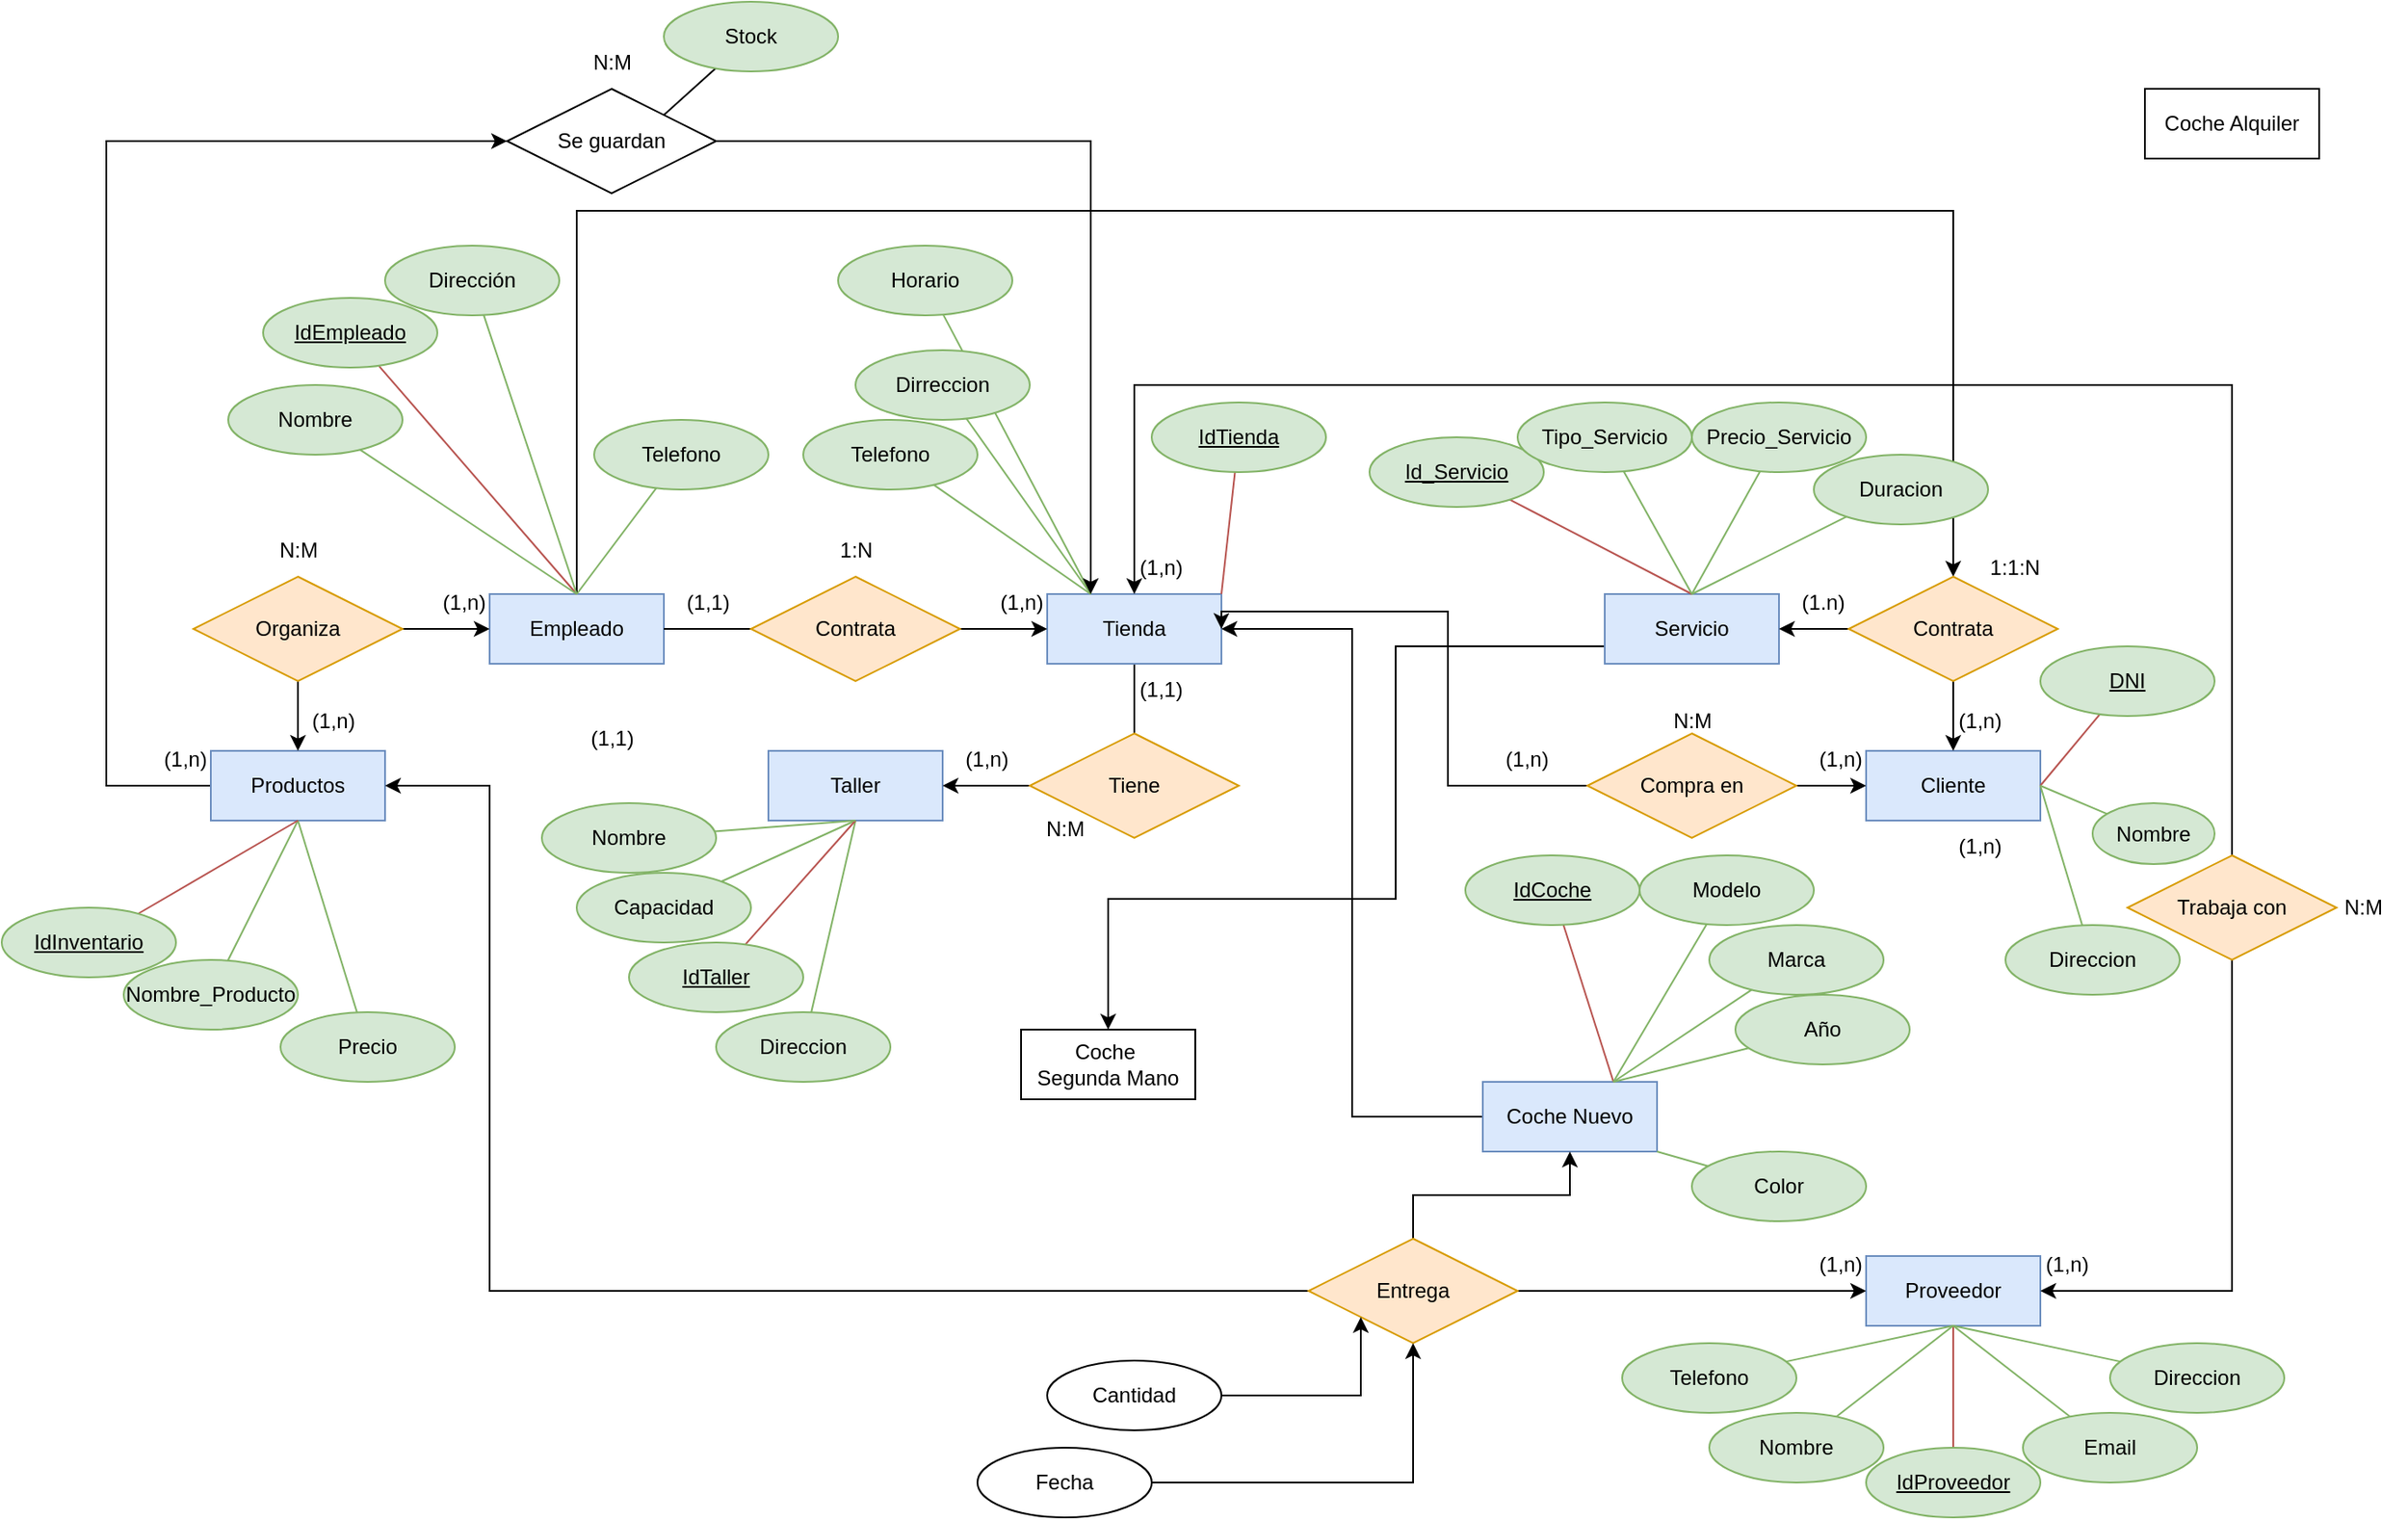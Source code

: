 <mxfile version="24.7.17">
  <diagram id="R2lEEEUBdFMjLlhIrx00" name="Page-1">
    <mxGraphModel dx="2990" dy="2274" grid="1" gridSize="10" guides="1" tooltips="1" connect="1" arrows="1" fold="1" page="1" pageScale="1" pageWidth="850" pageHeight="1100" math="0" shadow="0" extFonts="Permanent Marker^https://fonts.googleapis.com/css?family=Permanent+Marker">
      <root>
        <mxCell id="0" />
        <mxCell id="1" parent="0" />
        <mxCell id="rxMDEduAaEeOasgBpTJK-5" style="edgeStyle=orthogonalEdgeStyle;rounded=0;orthogonalLoop=1;jettySize=auto;html=1;" parent="1" target="rxMDEduAaEeOasgBpTJK-4" edge="1" source="LQaVwW1T5oUffvL5DdlT-1">
          <mxGeometry relative="1" as="geometry">
            <mxPoint x="-530" y="290.0" as="sourcePoint" />
            <mxPoint x="-360" y="-80" as="targetPoint" />
            <Array as="points">
              <mxPoint x="-560" y="290" />
              <mxPoint x="-560" y="-80" />
            </Array>
          </mxGeometry>
        </mxCell>
        <mxCell id="LQaVwW1T5oUffvL5DdlT-1" value="Productos" style="whiteSpace=wrap;html=1;align=center;fillColor=#dae8fc;strokeColor=#6c8ebf;" parent="1" vertex="1">
          <mxGeometry x="-500" y="270" width="100" height="40" as="geometry" />
        </mxCell>
        <mxCell id="rxMDEduAaEeOasgBpTJK-11" style="edgeStyle=orthogonalEdgeStyle;rounded=0;orthogonalLoop=1;jettySize=auto;html=1;" parent="1" source="LQaVwW1T5oUffvL5DdlT-2" target="LQaVwW1T5oUffvL5DdlT-21" edge="1">
          <mxGeometry relative="1" as="geometry">
            <mxPoint x="190" y="230" as="targetPoint" />
            <Array as="points">
              <mxPoint x="-290" y="-40" />
              <mxPoint x="500" y="-40" />
            </Array>
          </mxGeometry>
        </mxCell>
        <mxCell id="LQaVwW1T5oUffvL5DdlT-2" value="Empleado" style="whiteSpace=wrap;html=1;align=center;fillColor=#dae8fc;strokeColor=#6c8ebf;" parent="1" vertex="1">
          <mxGeometry x="-340" y="180" width="100" height="40" as="geometry" />
        </mxCell>
        <mxCell id="rxMDEduAaEeOasgBpTJK-24" style="edgeStyle=orthogonalEdgeStyle;rounded=0;orthogonalLoop=1;jettySize=auto;html=1;exitX=0;exitY=0.5;exitDx=0;exitDy=0;" parent="1" source="LQaVwW1T5oUffvL5DdlT-3" target="rxMDEduAaEeOasgBpTJK-22" edge="1">
          <mxGeometry relative="1" as="geometry">
            <Array as="points">
              <mxPoint x="300" y="210" />
              <mxPoint x="180" y="210" />
              <mxPoint x="180" y="355" />
              <mxPoint x="15" y="355" />
            </Array>
          </mxGeometry>
        </mxCell>
        <mxCell id="LQaVwW1T5oUffvL5DdlT-3" value="Servicio" style="whiteSpace=wrap;html=1;align=center;fillColor=#dae8fc;strokeColor=#6c8ebf;" parent="1" vertex="1">
          <mxGeometry x="300" y="180" width="100" height="40" as="geometry" />
        </mxCell>
        <mxCell id="LQaVwW1T5oUffvL5DdlT-4" value="Taller" style="whiteSpace=wrap;html=1;align=center;fillColor=#dae8fc;strokeColor=#6c8ebf;" parent="1" vertex="1">
          <mxGeometry x="-180" y="270" width="100" height="40" as="geometry" />
        </mxCell>
        <mxCell id="LQaVwW1T5oUffvL5DdlT-28" style="edgeStyle=orthogonalEdgeStyle;rounded=0;orthogonalLoop=1;jettySize=auto;html=1;endArrow=none;endFill=0;" parent="1" source="LQaVwW1T5oUffvL5DdlT-6" target="LQaVwW1T5oUffvL5DdlT-27" edge="1">
          <mxGeometry relative="1" as="geometry" />
        </mxCell>
        <mxCell id="LQaVwW1T5oUffvL5DdlT-6" value="Tienda" style="whiteSpace=wrap;html=1;align=center;fillColor=#dae8fc;strokeColor=#6c8ebf;" parent="1" vertex="1">
          <mxGeometry x="-20" y="180" width="100" height="40" as="geometry" />
        </mxCell>
        <mxCell id="LQaVwW1T5oUffvL5DdlT-7" value="Cliente" style="whiteSpace=wrap;html=1;align=center;fillColor=#dae8fc;strokeColor=#6c8ebf;" parent="1" vertex="1">
          <mxGeometry x="450" y="270" width="100" height="40" as="geometry" />
        </mxCell>
        <mxCell id="LQaVwW1T5oUffvL5DdlT-8" value="Proveedor" style="whiteSpace=wrap;html=1;align=center;fillColor=#dae8fc;strokeColor=#6c8ebf;" parent="1" vertex="1">
          <mxGeometry x="450" y="560" width="100" height="40" as="geometry" />
        </mxCell>
        <mxCell id="hq3NJWPH1i2uAUFbb5c7-2" style="edgeStyle=orthogonalEdgeStyle;rounded=0;orthogonalLoop=1;jettySize=auto;html=1;entryX=1;entryY=0.5;entryDx=0;entryDy=0;" edge="1" parent="1" source="LQaVwW1T5oUffvL5DdlT-10" target="LQaVwW1T5oUffvL5DdlT-6">
          <mxGeometry relative="1" as="geometry" />
        </mxCell>
        <mxCell id="LQaVwW1T5oUffvL5DdlT-10" value="Coche Nuevo" style="whiteSpace=wrap;html=1;align=center;fillColor=#dae8fc;strokeColor=#6c8ebf;" parent="1" vertex="1">
          <mxGeometry x="230" y="460" width="100" height="40" as="geometry" />
        </mxCell>
        <mxCell id="LQaVwW1T5oUffvL5DdlT-58" style="rounded=0;orthogonalLoop=1;jettySize=auto;html=1;entryX=1;entryY=0.5;entryDx=0;entryDy=0;edgeStyle=orthogonalEdgeStyle;" parent="1" source="LQaVwW1T5oUffvL5DdlT-19" target="LQaVwW1T5oUffvL5DdlT-1" edge="1">
          <mxGeometry relative="1" as="geometry">
            <mxPoint x="-490" y="320" as="targetPoint" />
            <Array as="points">
              <mxPoint x="-340" y="580" />
              <mxPoint x="-340" y="290" />
            </Array>
          </mxGeometry>
        </mxCell>
        <mxCell id="LQaVwW1T5oUffvL5DdlT-177" style="edgeStyle=orthogonalEdgeStyle;rounded=0;orthogonalLoop=1;jettySize=auto;html=1;" parent="1" source="LQaVwW1T5oUffvL5DdlT-19" target="LQaVwW1T5oUffvL5DdlT-8" edge="1">
          <mxGeometry relative="1" as="geometry" />
        </mxCell>
        <mxCell id="hq3NJWPH1i2uAUFbb5c7-1" style="edgeStyle=orthogonalEdgeStyle;rounded=0;orthogonalLoop=1;jettySize=auto;html=1;entryX=0.5;entryY=1;entryDx=0;entryDy=0;" edge="1" parent="1" source="LQaVwW1T5oUffvL5DdlT-19" target="LQaVwW1T5oUffvL5DdlT-10">
          <mxGeometry relative="1" as="geometry" />
        </mxCell>
        <mxCell id="LQaVwW1T5oUffvL5DdlT-19" value="Entrega" style="shape=rhombus;perimeter=rhombusPerimeter;whiteSpace=wrap;html=1;align=center;fillColor=#ffe6cc;strokeColor=#d79b00;" parent="1" vertex="1">
          <mxGeometry x="130" y="550" width="120" height="60" as="geometry" />
        </mxCell>
        <mxCell id="LQaVwW1T5oUffvL5DdlT-55" style="edgeStyle=orthogonalEdgeStyle;rounded=0;orthogonalLoop=1;jettySize=auto;html=1;entryX=0.5;entryY=0;entryDx=0;entryDy=0;" parent="1" source="LQaVwW1T5oUffvL5DdlT-20" target="LQaVwW1T5oUffvL5DdlT-1" edge="1">
          <mxGeometry relative="1" as="geometry" />
        </mxCell>
        <mxCell id="LQaVwW1T5oUffvL5DdlT-91" style="edgeStyle=orthogonalEdgeStyle;rounded=0;orthogonalLoop=1;jettySize=auto;html=1;entryX=0;entryY=0.5;entryDx=0;entryDy=0;" parent="1" source="LQaVwW1T5oUffvL5DdlT-20" target="LQaVwW1T5oUffvL5DdlT-2" edge="1">
          <mxGeometry relative="1" as="geometry" />
        </mxCell>
        <mxCell id="LQaVwW1T5oUffvL5DdlT-20" value="Organiza" style="shape=rhombus;perimeter=rhombusPerimeter;whiteSpace=wrap;html=1;align=center;fillColor=#ffe6cc;strokeColor=#d79b00;" parent="1" vertex="1">
          <mxGeometry x="-510" y="170" width="120" height="60" as="geometry" />
        </mxCell>
        <mxCell id="LQaVwW1T5oUffvL5DdlT-52" style="edgeStyle=orthogonalEdgeStyle;rounded=0;orthogonalLoop=1;jettySize=auto;html=1;entryX=1;entryY=0.5;entryDx=0;entryDy=0;" parent="1" source="LQaVwW1T5oUffvL5DdlT-21" target="LQaVwW1T5oUffvL5DdlT-3" edge="1">
          <mxGeometry relative="1" as="geometry" />
        </mxCell>
        <mxCell id="LQaVwW1T5oUffvL5DdlT-175" style="edgeStyle=orthogonalEdgeStyle;rounded=0;orthogonalLoop=1;jettySize=auto;html=1;entryX=0.5;entryY=0;entryDx=0;entryDy=0;" parent="1" source="LQaVwW1T5oUffvL5DdlT-21" target="LQaVwW1T5oUffvL5DdlT-7" edge="1">
          <mxGeometry relative="1" as="geometry" />
        </mxCell>
        <mxCell id="LQaVwW1T5oUffvL5DdlT-21" value="Contrata" style="shape=rhombus;perimeter=rhombusPerimeter;whiteSpace=wrap;html=1;align=center;fillColor=#ffe6cc;strokeColor=#d79b00;" parent="1" vertex="1">
          <mxGeometry x="440" y="170" width="120" height="60" as="geometry" />
        </mxCell>
        <mxCell id="LQaVwW1T5oUffvL5DdlT-47" style="edgeStyle=orthogonalEdgeStyle;rounded=0;orthogonalLoop=1;jettySize=auto;html=1;entryX=1;entryY=0.5;entryDx=0;entryDy=0;endArrow=none;endFill=0;" parent="1" source="LQaVwW1T5oUffvL5DdlT-23" target="LQaVwW1T5oUffvL5DdlT-2" edge="1">
          <mxGeometry relative="1" as="geometry" />
        </mxCell>
        <mxCell id="LQaVwW1T5oUffvL5DdlT-92" style="edgeStyle=orthogonalEdgeStyle;rounded=0;orthogonalLoop=1;jettySize=auto;html=1;entryX=0;entryY=0.5;entryDx=0;entryDy=0;" parent="1" source="LQaVwW1T5oUffvL5DdlT-23" target="LQaVwW1T5oUffvL5DdlT-6" edge="1">
          <mxGeometry relative="1" as="geometry" />
        </mxCell>
        <mxCell id="LQaVwW1T5oUffvL5DdlT-23" value="Contrata" style="shape=rhombus;perimeter=rhombusPerimeter;whiteSpace=wrap;html=1;align=center;fillColor=#ffe6cc;strokeColor=#d79b00;" parent="1" vertex="1">
          <mxGeometry x="-190" y="170" width="120" height="60" as="geometry" />
        </mxCell>
        <mxCell id="LQaVwW1T5oUffvL5DdlT-44" style="edgeStyle=orthogonalEdgeStyle;rounded=0;orthogonalLoop=1;jettySize=auto;html=1;entryX=1;entryY=0.5;entryDx=0;entryDy=0;" parent="1" source="LQaVwW1T5oUffvL5DdlT-24" edge="1" target="LQaVwW1T5oUffvL5DdlT-6">
          <mxGeometry relative="1" as="geometry">
            <mxPoint x="240" y="290" as="targetPoint" />
            <Array as="points">
              <mxPoint x="210" y="290" />
              <mxPoint x="210" y="190" />
              <mxPoint x="80" y="190" />
            </Array>
          </mxGeometry>
        </mxCell>
        <mxCell id="LQaVwW1T5oUffvL5DdlT-173" style="edgeStyle=orthogonalEdgeStyle;rounded=0;orthogonalLoop=1;jettySize=auto;html=1;entryX=0;entryY=0.5;entryDx=0;entryDy=0;" parent="1" source="LQaVwW1T5oUffvL5DdlT-24" target="LQaVwW1T5oUffvL5DdlT-7" edge="1">
          <mxGeometry relative="1" as="geometry" />
        </mxCell>
        <mxCell id="LQaVwW1T5oUffvL5DdlT-24" value="Compra en" style="shape=rhombus;perimeter=rhombusPerimeter;whiteSpace=wrap;html=1;align=center;fillColor=#ffe6cc;strokeColor=#d79b00;" parent="1" vertex="1">
          <mxGeometry x="290" y="260" width="120" height="60" as="geometry" />
        </mxCell>
        <mxCell id="LQaVwW1T5oUffvL5DdlT-53" style="edgeStyle=orthogonalEdgeStyle;rounded=0;orthogonalLoop=1;jettySize=auto;html=1;entryX=1;entryY=0.5;entryDx=0;entryDy=0;" parent="1" source="LQaVwW1T5oUffvL5DdlT-27" target="LQaVwW1T5oUffvL5DdlT-4" edge="1">
          <mxGeometry relative="1" as="geometry" />
        </mxCell>
        <mxCell id="LQaVwW1T5oUffvL5DdlT-27" value="Tiene" style="shape=rhombus;perimeter=rhombusPerimeter;whiteSpace=wrap;html=1;align=center;fillColor=#ffe6cc;strokeColor=#d79b00;" parent="1" vertex="1">
          <mxGeometry x="-30" y="260" width="120" height="60" as="geometry" />
        </mxCell>
        <mxCell id="LQaVwW1T5oUffvL5DdlT-32" value="(1,1)" style="text;html=1;align=center;verticalAlign=middle;resizable=0;points=[];autosize=1;strokeColor=none;fillColor=none;" parent="1" vertex="1">
          <mxGeometry x="20" y="220" width="50" height="30" as="geometry" />
        </mxCell>
        <mxCell id="LQaVwW1T5oUffvL5DdlT-33" value="N:M" style="text;html=1;align=center;verticalAlign=middle;resizable=0;points=[];autosize=1;strokeColor=none;fillColor=none;" parent="1" vertex="1">
          <mxGeometry x="-35" y="300" width="50" height="30" as="geometry" />
        </mxCell>
        <mxCell id="LQaVwW1T5oUffvL5DdlT-59" value="(1,n)" style="text;html=1;align=center;verticalAlign=middle;resizable=0;points=[];autosize=1;strokeColor=none;fillColor=none;" parent="1" vertex="1">
          <mxGeometry x="-380" y="170" width="50" height="30" as="geometry" />
        </mxCell>
        <mxCell id="LQaVwW1T5oUffvL5DdlT-60" value="(1,n)" style="text;html=1;align=center;verticalAlign=middle;resizable=0;points=[];autosize=1;strokeColor=none;fillColor=none;" parent="1" vertex="1">
          <mxGeometry x="-455" y="238" width="50" height="30" as="geometry" />
        </mxCell>
        <mxCell id="LQaVwW1T5oUffvL5DdlT-61" value="N:M" style="text;html=1;align=center;verticalAlign=middle;resizable=0;points=[];autosize=1;" parent="1" vertex="1">
          <mxGeometry x="-475" y="140" width="50" height="30" as="geometry" />
        </mxCell>
        <mxCell id="LQaVwW1T5oUffvL5DdlT-62" value="(1,n)" style="text;html=1;align=center;verticalAlign=middle;resizable=0;points=[];autosize=1;strokeColor=none;fillColor=none;" parent="1" vertex="1">
          <mxGeometry x="-60" y="170" width="50" height="30" as="geometry" />
        </mxCell>
        <mxCell id="LQaVwW1T5oUffvL5DdlT-63" value="(1,1)" style="text;html=1;align=center;verticalAlign=middle;resizable=0;points=[];autosize=1;strokeColor=none;fillColor=none;" parent="1" vertex="1">
          <mxGeometry x="-240" y="170" width="50" height="30" as="geometry" />
        </mxCell>
        <mxCell id="LQaVwW1T5oUffvL5DdlT-64" value="1:N" style="text;html=1;align=center;verticalAlign=middle;resizable=0;points=[];autosize=1;" parent="1" vertex="1">
          <mxGeometry x="-150" y="140" width="40" height="30" as="geometry" />
        </mxCell>
        <mxCell id="LQaVwW1T5oUffvL5DdlT-65" value="(1,n)" style="text;html=1;align=center;verticalAlign=middle;resizable=0;points=[];autosize=1;strokeColor=none;fillColor=none;" parent="1" vertex="1">
          <mxGeometry x="-80" y="260" width="50" height="30" as="geometry" />
        </mxCell>
        <mxCell id="LQaVwW1T5oUffvL5DdlT-69" style="edgeStyle=orthogonalEdgeStyle;rounded=0;orthogonalLoop=1;jettySize=auto;html=1;entryX=1;entryY=0.5;entryDx=0;entryDy=0;" parent="1" source="LQaVwW1T5oUffvL5DdlT-67" target="LQaVwW1T5oUffvL5DdlT-8" edge="1">
          <mxGeometry relative="1" as="geometry">
            <Array as="points">
              <mxPoint x="660" y="580" />
            </Array>
          </mxGeometry>
        </mxCell>
        <mxCell id="LQaVwW1T5oUffvL5DdlT-95" style="edgeStyle=orthogonalEdgeStyle;rounded=0;orthogonalLoop=1;jettySize=auto;html=1;entryX=0.5;entryY=0;entryDx=0;entryDy=0;" parent="1" source="LQaVwW1T5oUffvL5DdlT-67" target="LQaVwW1T5oUffvL5DdlT-6" edge="1">
          <mxGeometry relative="1" as="geometry">
            <Array as="points">
              <mxPoint x="660" y="60" />
              <mxPoint x="30" y="60" />
            </Array>
          </mxGeometry>
        </mxCell>
        <mxCell id="LQaVwW1T5oUffvL5DdlT-67" value="Trabaja con" style="shape=rhombus;perimeter=rhombusPerimeter;whiteSpace=wrap;html=1;align=center;fillColor=#ffe6cc;strokeColor=#d79b00;" parent="1" vertex="1">
          <mxGeometry x="600" y="330" width="120" height="60" as="geometry" />
        </mxCell>
        <mxCell id="LQaVwW1T5oUffvL5DdlT-70" value="(1,n)" style="text;html=1;align=center;verticalAlign=middle;resizable=0;points=[];autosize=1;strokeColor=none;fillColor=none;" parent="1" vertex="1">
          <mxGeometry x="20" y="150" width="50" height="30" as="geometry" />
        </mxCell>
        <mxCell id="LQaVwW1T5oUffvL5DdlT-71" value="(1,n)" style="text;html=1;align=center;verticalAlign=middle;resizable=0;points=[];autosize=1;strokeColor=none;fillColor=none;" parent="1" vertex="1">
          <mxGeometry x="540" y="550" width="50" height="30" as="geometry" />
        </mxCell>
        <mxCell id="LQaVwW1T5oUffvL5DdlT-72" value="N:M" style="text;html=1;align=center;verticalAlign=middle;resizable=0;points=[];autosize=1;strokeColor=none;fillColor=none;" parent="1" vertex="1">
          <mxGeometry x="710" y="345" width="50" height="30" as="geometry" />
        </mxCell>
        <mxCell id="LQaVwW1T5oUffvL5DdlT-75" value="(1,n)" style="text;html=1;align=center;verticalAlign=middle;resizable=0;points=[];autosize=1;strokeColor=none;fillColor=none;" parent="1" vertex="1">
          <mxGeometry x="410" y="550" width="50" height="30" as="geometry" />
        </mxCell>
        <mxCell id="LQaVwW1T5oUffvL5DdlT-77" value="(1,n)" style="text;html=1;align=center;verticalAlign=middle;resizable=0;points=[];autosize=1;strokeColor=none;fillColor=none;" parent="1" vertex="1">
          <mxGeometry x="490" y="310" width="50" height="30" as="geometry" />
        </mxCell>
        <mxCell id="LQaVwW1T5oUffvL5DdlT-83" value="(1.n)" style="text;html=1;align=center;verticalAlign=middle;resizable=0;points=[];autosize=1;strokeColor=none;fillColor=none;" parent="1" vertex="1">
          <mxGeometry x="400" y="170" width="50" height="30" as="geometry" />
        </mxCell>
        <mxCell id="LQaVwW1T5oUffvL5DdlT-84" value="(1,n)" style="text;html=1;align=center;verticalAlign=middle;resizable=0;points=[];autosize=1;strokeColor=none;fillColor=none;" parent="1" vertex="1">
          <mxGeometry x="490" y="238" width="50" height="30" as="geometry" />
        </mxCell>
        <mxCell id="LQaVwW1T5oUffvL5DdlT-85" value="1:1:N" style="text;html=1;align=center;verticalAlign=middle;resizable=0;points=[];autosize=1;strokeColor=none;fillColor=none;" parent="1" vertex="1">
          <mxGeometry x="510" y="150" width="50" height="30" as="geometry" />
        </mxCell>
        <mxCell id="LQaVwW1T5oUffvL5DdlT-86" value="(1,n)" style="text;html=1;align=center;verticalAlign=middle;resizable=0;points=[];autosize=1;strokeColor=none;fillColor=none;" parent="1" vertex="1">
          <mxGeometry x="230" y="260" width="50" height="30" as="geometry" />
        </mxCell>
        <mxCell id="LQaVwW1T5oUffvL5DdlT-87" value="(1,n)" style="text;html=1;align=center;verticalAlign=middle;resizable=0;points=[];autosize=1;strokeColor=none;fillColor=none;" parent="1" vertex="1">
          <mxGeometry x="410" y="260" width="50" height="30" as="geometry" />
        </mxCell>
        <mxCell id="LQaVwW1T5oUffvL5DdlT-88" value="N:M" style="text;html=1;align=center;verticalAlign=middle;resizable=0;points=[];autosize=1;strokeColor=none;fillColor=none;" parent="1" vertex="1">
          <mxGeometry x="325" y="238" width="50" height="30" as="geometry" />
        </mxCell>
        <mxCell id="LQaVwW1T5oUffvL5DdlT-97" style="rounded=0;orthogonalLoop=1;jettySize=auto;html=1;entryX=0.5;entryY=0;entryDx=0;entryDy=0;endArrow=none;endFill=0;fillColor=#f8cecc;strokeColor=#b85450;" parent="1" source="LQaVwW1T5oUffvL5DdlT-96" target="LQaVwW1T5oUffvL5DdlT-2" edge="1">
          <mxGeometry relative="1" as="geometry" />
        </mxCell>
        <mxCell id="LQaVwW1T5oUffvL5DdlT-96" value="IdEmpleado" style="ellipse;whiteSpace=wrap;html=1;align=center;fontStyle=4;fillColor=#d5e8d4;strokeColor=#82b366;" parent="1" vertex="1">
          <mxGeometry x="-470" y="10" width="100" height="40" as="geometry" />
        </mxCell>
        <mxCell id="LQaVwW1T5oUffvL5DdlT-135" style="rounded=0;orthogonalLoop=1;jettySize=auto;html=1;entryX=0.25;entryY=0;entryDx=0;entryDy=0;endArrow=none;endFill=0;fillColor=#d5e8d4;strokeColor=#82b366;" parent="1" source="LQaVwW1T5oUffvL5DdlT-103" target="LQaVwW1T5oUffvL5DdlT-6" edge="1">
          <mxGeometry relative="1" as="geometry" />
        </mxCell>
        <mxCell id="LQaVwW1T5oUffvL5DdlT-103" value="Telefono" style="ellipse;whiteSpace=wrap;html=1;align=center;fillColor=#d5e8d4;strokeColor=#82b366;" parent="1" vertex="1">
          <mxGeometry x="-160" y="80" width="100" height="40" as="geometry" />
        </mxCell>
        <mxCell id="LQaVwW1T5oUffvL5DdlT-137" style="rounded=0;orthogonalLoop=1;jettySize=auto;html=1;entryX=0.25;entryY=0;entryDx=0;entryDy=0;endArrow=none;endFill=0;fillColor=#d5e8d4;strokeColor=#82b366;" parent="1" source="LQaVwW1T5oUffvL5DdlT-104" target="LQaVwW1T5oUffvL5DdlT-6" edge="1">
          <mxGeometry relative="1" as="geometry" />
        </mxCell>
        <mxCell id="LQaVwW1T5oUffvL5DdlT-104" value="Horario" style="ellipse;whiteSpace=wrap;html=1;align=center;fillColor=#d5e8d4;strokeColor=#82b366;" parent="1" vertex="1">
          <mxGeometry x="-140" y="-20" width="100" height="40" as="geometry" />
        </mxCell>
        <mxCell id="LQaVwW1T5oUffvL5DdlT-136" style="rounded=0;orthogonalLoop=1;jettySize=auto;html=1;entryX=0.25;entryY=0;entryDx=0;entryDy=0;endArrow=none;endFill=0;fillColor=#d5e8d4;strokeColor=#82b366;" parent="1" source="LQaVwW1T5oUffvL5DdlT-105" target="LQaVwW1T5oUffvL5DdlT-6" edge="1">
          <mxGeometry relative="1" as="geometry" />
        </mxCell>
        <mxCell id="LQaVwW1T5oUffvL5DdlT-105" value="Dirreccion" style="ellipse;whiteSpace=wrap;html=1;align=center;fillColor=#d5e8d4;strokeColor=#82b366;" parent="1" vertex="1">
          <mxGeometry x="-130" y="40" width="100" height="40" as="geometry" />
        </mxCell>
        <mxCell id="LQaVwW1T5oUffvL5DdlT-133" style="rounded=0;orthogonalLoop=1;jettySize=auto;html=1;entryX=0.5;entryY=1;entryDx=0;entryDy=0;endArrow=none;endFill=0;fillColor=#d5e8d4;strokeColor=#82b366;" parent="1" source="LQaVwW1T5oUffvL5DdlT-106" target="LQaVwW1T5oUffvL5DdlT-4" edge="1">
          <mxGeometry relative="1" as="geometry" />
        </mxCell>
        <mxCell id="LQaVwW1T5oUffvL5DdlT-106" value="Capacidad" style="ellipse;whiteSpace=wrap;html=1;align=center;fillColor=#d5e8d4;strokeColor=#82b366;" parent="1" vertex="1">
          <mxGeometry x="-290" y="340" width="100" height="40" as="geometry" />
        </mxCell>
        <mxCell id="LQaVwW1T5oUffvL5DdlT-131" style="rounded=0;orthogonalLoop=1;jettySize=auto;html=1;entryX=0.5;entryY=1;entryDx=0;entryDy=0;endArrow=none;endFill=0;fillColor=#d5e8d4;strokeColor=#82b366;" parent="1" source="LQaVwW1T5oUffvL5DdlT-107" target="LQaVwW1T5oUffvL5DdlT-4" edge="1">
          <mxGeometry relative="1" as="geometry" />
        </mxCell>
        <mxCell id="LQaVwW1T5oUffvL5DdlT-107" value="Direccion" style="ellipse;whiteSpace=wrap;html=1;align=center;fillColor=#d5e8d4;strokeColor=#82b366;" parent="1" vertex="1">
          <mxGeometry x="-210" y="420" width="100" height="40" as="geometry" />
        </mxCell>
        <mxCell id="LQaVwW1T5oUffvL5DdlT-130" style="rounded=0;orthogonalLoop=1;jettySize=auto;html=1;entryX=0.5;entryY=1;entryDx=0;entryDy=0;endArrow=none;endFill=0;fillColor=#d5e8d4;strokeColor=#82b366;" parent="1" source="LQaVwW1T5oUffvL5DdlT-108" target="LQaVwW1T5oUffvL5DdlT-1" edge="1">
          <mxGeometry relative="1" as="geometry" />
        </mxCell>
        <mxCell id="LQaVwW1T5oUffvL5DdlT-108" value="Precio" style="ellipse;whiteSpace=wrap;html=1;align=center;fillColor=#d5e8d4;strokeColor=#82b366;" parent="1" vertex="1">
          <mxGeometry x="-460" y="420" width="100" height="40" as="geometry" />
        </mxCell>
        <mxCell id="rxMDEduAaEeOasgBpTJK-9" style="rounded=0;orthogonalLoop=1;jettySize=auto;html=1;entryX=1;entryY=0;entryDx=0;entryDy=0;endArrow=none;endFill=0;" parent="1" source="LQaVwW1T5oUffvL5DdlT-109" target="rxMDEduAaEeOasgBpTJK-4" edge="1">
          <mxGeometry relative="1" as="geometry" />
        </mxCell>
        <mxCell id="LQaVwW1T5oUffvL5DdlT-109" value="Stock" style="ellipse;whiteSpace=wrap;html=1;align=center;fillColor=#d5e8d4;strokeColor=#82b366;" parent="1" vertex="1">
          <mxGeometry x="-240" y="-160" width="100" height="40" as="geometry" />
        </mxCell>
        <mxCell id="LQaVwW1T5oUffvL5DdlT-128" style="rounded=0;orthogonalLoop=1;jettySize=auto;html=1;entryX=0.5;entryY=1;entryDx=0;entryDy=0;endArrow=none;endFill=0;fillColor=#d5e8d4;strokeColor=#82b366;" parent="1" source="LQaVwW1T5oUffvL5DdlT-110" target="LQaVwW1T5oUffvL5DdlT-1" edge="1">
          <mxGeometry relative="1" as="geometry" />
        </mxCell>
        <mxCell id="LQaVwW1T5oUffvL5DdlT-110" value="Nombre_Producto" style="ellipse;whiteSpace=wrap;html=1;align=center;fillColor=#d5e8d4;strokeColor=#82b366;" parent="1" vertex="1">
          <mxGeometry x="-550" y="390" width="100" height="40" as="geometry" />
        </mxCell>
        <mxCell id="LQaVwW1T5oUffvL5DdlT-111" value="Telefono" style="ellipse;whiteSpace=wrap;html=1;align=center;fillColor=#d5e8d4;strokeColor=#82b366;" parent="1" vertex="1">
          <mxGeometry x="-280" y="80" width="100" height="40" as="geometry" />
        </mxCell>
        <mxCell id="LQaVwW1T5oUffvL5DdlT-114" style="rounded=0;orthogonalLoop=1;jettySize=auto;html=1;entryX=0.5;entryY=0;entryDx=0;entryDy=0;endArrow=none;endFill=0;fillColor=#d5e8d4;strokeColor=#82b366;" parent="1" source="LQaVwW1T5oUffvL5DdlT-112" target="LQaVwW1T5oUffvL5DdlT-2" edge="1">
          <mxGeometry relative="1" as="geometry" />
        </mxCell>
        <mxCell id="LQaVwW1T5oUffvL5DdlT-112" value="Nombre" style="ellipse;whiteSpace=wrap;html=1;align=center;fillColor=#d5e8d4;strokeColor=#82b366;" parent="1" vertex="1">
          <mxGeometry x="-490" y="60" width="100" height="40" as="geometry" />
        </mxCell>
        <mxCell id="LQaVwW1T5oUffvL5DdlT-115" style="rounded=0;orthogonalLoop=1;jettySize=auto;html=1;entryX=0.5;entryY=0;entryDx=0;entryDy=0;endArrow=none;endFill=0;fillColor=#d5e8d4;strokeColor=#82b366;" parent="1" source="LQaVwW1T5oUffvL5DdlT-113" target="LQaVwW1T5oUffvL5DdlT-2" edge="1">
          <mxGeometry relative="1" as="geometry" />
        </mxCell>
        <mxCell id="LQaVwW1T5oUffvL5DdlT-113" value="Dirección" style="ellipse;whiteSpace=wrap;html=1;align=center;fillColor=#d5e8d4;strokeColor=#82b366;" parent="1" vertex="1">
          <mxGeometry x="-400" y="-20" width="100" height="40" as="geometry" />
        </mxCell>
        <mxCell id="LQaVwW1T5oUffvL5DdlT-116" style="rounded=0;orthogonalLoop=1;jettySize=auto;html=1;entryX=0.5;entryY=0;entryDx=0;entryDy=0;endArrow=none;endFill=0;fillColor=#d5e8d4;strokeColor=#82b366;" parent="1" source="LQaVwW1T5oUffvL5DdlT-111" target="LQaVwW1T5oUffvL5DdlT-2" edge="1">
          <mxGeometry relative="1" as="geometry" />
        </mxCell>
        <mxCell id="LQaVwW1T5oUffvL5DdlT-186" style="rounded=0;orthogonalLoop=1;jettySize=auto;html=1;entryX=0.5;entryY=1;entryDx=0;entryDy=0;endArrow=none;endFill=0;fillColor=#f8cecc;strokeColor=#b85450;" parent="1" source="LQaVwW1T5oUffvL5DdlT-118" target="LQaVwW1T5oUffvL5DdlT-8" edge="1">
          <mxGeometry relative="1" as="geometry" />
        </mxCell>
        <mxCell id="LQaVwW1T5oUffvL5DdlT-118" value="IdProveedor" style="ellipse;whiteSpace=wrap;html=1;align=center;fontStyle=4;fillColor=#d5e8d4;strokeColor=#82b366;" parent="1" vertex="1">
          <mxGeometry x="450" y="670" width="100" height="40" as="geometry" />
        </mxCell>
        <mxCell id="LQaVwW1T5oUffvL5DdlT-180" style="rounded=0;orthogonalLoop=1;jettySize=auto;html=1;entryX=0.75;entryY=0;entryDx=0;entryDy=0;endArrow=none;endFill=0;fillColor=#f8cecc;strokeColor=#b85450;" parent="1" source="LQaVwW1T5oUffvL5DdlT-119" target="LQaVwW1T5oUffvL5DdlT-10" edge="1">
          <mxGeometry relative="1" as="geometry" />
        </mxCell>
        <mxCell id="LQaVwW1T5oUffvL5DdlT-119" value="IdCoche" style="ellipse;whiteSpace=wrap;html=1;align=center;fontStyle=4;fillColor=#d5e8d4;strokeColor=#82b366;" parent="1" vertex="1">
          <mxGeometry x="220" y="330" width="100" height="40" as="geometry" />
        </mxCell>
        <mxCell id="LQaVwW1T5oUffvL5DdlT-165" style="rounded=0;orthogonalLoop=1;jettySize=auto;html=1;entryX=1;entryY=0.5;entryDx=0;entryDy=0;endArrow=none;endFill=0;fillColor=#f8cecc;strokeColor=#b85450;" parent="1" source="LQaVwW1T5oUffvL5DdlT-121" target="LQaVwW1T5oUffvL5DdlT-7" edge="1">
          <mxGeometry relative="1" as="geometry" />
        </mxCell>
        <mxCell id="LQaVwW1T5oUffvL5DdlT-121" value="DNI" style="ellipse;whiteSpace=wrap;html=1;align=center;fontStyle=4;fillColor=#d5e8d4;strokeColor=#82b366;" parent="1" vertex="1">
          <mxGeometry x="550" y="210" width="100" height="40" as="geometry" />
        </mxCell>
        <mxCell id="LQaVwW1T5oUffvL5DdlT-161" style="rounded=0;orthogonalLoop=1;jettySize=auto;html=1;entryX=0.5;entryY=0;entryDx=0;entryDy=0;endArrow=none;endFill=0;fillColor=#f8cecc;strokeColor=#b85450;" parent="1" source="LQaVwW1T5oUffvL5DdlT-122" target="LQaVwW1T5oUffvL5DdlT-3" edge="1">
          <mxGeometry relative="1" as="geometry" />
        </mxCell>
        <mxCell id="LQaVwW1T5oUffvL5DdlT-122" value="Id_Servicio" style="ellipse;whiteSpace=wrap;html=1;align=center;fontStyle=4;fillColor=#d5e8d4;strokeColor=#82b366;" parent="1" vertex="1">
          <mxGeometry x="165" y="90" width="100" height="40" as="geometry" />
        </mxCell>
        <mxCell id="LQaVwW1T5oUffvL5DdlT-134" style="rounded=0;orthogonalLoop=1;jettySize=auto;html=1;entryX=1;entryY=0;entryDx=0;entryDy=0;endArrow=none;endFill=0;fillColor=#f8cecc;strokeColor=#b85450;" parent="1" source="LQaVwW1T5oUffvL5DdlT-124" target="LQaVwW1T5oUffvL5DdlT-6" edge="1">
          <mxGeometry relative="1" as="geometry" />
        </mxCell>
        <mxCell id="LQaVwW1T5oUffvL5DdlT-124" value="IdTienda" style="ellipse;whiteSpace=wrap;html=1;align=center;fontStyle=4;fillColor=#d5e8d4;strokeColor=#82b366;" parent="1" vertex="1">
          <mxGeometry x="40" y="70" width="100" height="40" as="geometry" />
        </mxCell>
        <mxCell id="LQaVwW1T5oUffvL5DdlT-132" style="rounded=0;orthogonalLoop=1;jettySize=auto;html=1;endArrow=none;endFill=0;fillColor=#f8cecc;strokeColor=#b85450;" parent="1" source="LQaVwW1T5oUffvL5DdlT-125" edge="1">
          <mxGeometry relative="1" as="geometry">
            <mxPoint x="-130" y="310" as="targetPoint" />
          </mxGeometry>
        </mxCell>
        <mxCell id="LQaVwW1T5oUffvL5DdlT-125" value="IdTaller" style="ellipse;whiteSpace=wrap;html=1;align=center;fontStyle=4;fillColor=#d5e8d4;strokeColor=#82b366;" parent="1" vertex="1">
          <mxGeometry x="-260" y="380" width="100" height="40" as="geometry" />
        </mxCell>
        <mxCell id="LQaVwW1T5oUffvL5DdlT-127" style="rounded=0;orthogonalLoop=1;jettySize=auto;html=1;entryX=0.5;entryY=1;entryDx=0;entryDy=0;endArrow=none;endFill=0;fillColor=#f8cecc;strokeColor=#b85450;" parent="1" source="LQaVwW1T5oUffvL5DdlT-126" target="LQaVwW1T5oUffvL5DdlT-1" edge="1">
          <mxGeometry relative="1" as="geometry" />
        </mxCell>
        <mxCell id="LQaVwW1T5oUffvL5DdlT-126" value="IdInventario" style="ellipse;whiteSpace=wrap;html=1;align=center;fontStyle=4;fillColor=#d5e8d4;strokeColor=#82b366;" parent="1" vertex="1">
          <mxGeometry x="-620" y="360" width="100" height="40" as="geometry" />
        </mxCell>
        <mxCell id="LQaVwW1T5oUffvL5DdlT-188" style="rounded=0;orthogonalLoop=1;jettySize=auto;html=1;endArrow=none;endFill=0;entryX=0.5;entryY=1;entryDx=0;entryDy=0;fillColor=#d5e8d4;strokeColor=#82b366;" parent="1" source="LQaVwW1T5oUffvL5DdlT-139" target="LQaVwW1T5oUffvL5DdlT-8" edge="1">
          <mxGeometry relative="1" as="geometry" />
        </mxCell>
        <mxCell id="LQaVwW1T5oUffvL5DdlT-139" value="Direccion" style="ellipse;whiteSpace=wrap;html=1;align=center;fillColor=#d5e8d4;strokeColor=#82b366;" parent="1" vertex="1">
          <mxGeometry x="590" y="610" width="100" height="40" as="geometry" />
        </mxCell>
        <mxCell id="LQaVwW1T5oUffvL5DdlT-187" style="rounded=0;orthogonalLoop=1;jettySize=auto;html=1;entryX=0.5;entryY=1;entryDx=0;entryDy=0;endArrow=none;endFill=0;fillColor=#d5e8d4;strokeColor=#82b366;" parent="1" source="LQaVwW1T5oUffvL5DdlT-140" target="LQaVwW1T5oUffvL5DdlT-8" edge="1">
          <mxGeometry relative="1" as="geometry" />
        </mxCell>
        <mxCell id="LQaVwW1T5oUffvL5DdlT-140" value="Email" style="ellipse;whiteSpace=wrap;html=1;align=center;fillColor=#d5e8d4;strokeColor=#82b366;" parent="1" vertex="1">
          <mxGeometry x="540" y="650" width="100" height="40" as="geometry" />
        </mxCell>
        <mxCell id="LQaVwW1T5oUffvL5DdlT-184" style="rounded=0;orthogonalLoop=1;jettySize=auto;html=1;entryX=0.5;entryY=1;entryDx=0;entryDy=0;endArrow=none;endFill=0;fillColor=#d5e8d4;strokeColor=#82b366;" parent="1" source="LQaVwW1T5oUffvL5DdlT-141" target="LQaVwW1T5oUffvL5DdlT-8" edge="1">
          <mxGeometry relative="1" as="geometry" />
        </mxCell>
        <mxCell id="LQaVwW1T5oUffvL5DdlT-141" value="Telefono" style="ellipse;whiteSpace=wrap;html=1;align=center;fillColor=#d5e8d4;strokeColor=#82b366;" parent="1" vertex="1">
          <mxGeometry x="310" y="610" width="100" height="40" as="geometry" />
        </mxCell>
        <mxCell id="LQaVwW1T5oUffvL5DdlT-185" style="rounded=0;orthogonalLoop=1;jettySize=auto;html=1;entryX=0.5;entryY=1;entryDx=0;entryDy=0;endArrow=none;endFill=0;fillColor=#d5e8d4;strokeColor=#82b366;" parent="1" source="LQaVwW1T5oUffvL5DdlT-142" target="LQaVwW1T5oUffvL5DdlT-8" edge="1">
          <mxGeometry relative="1" as="geometry" />
        </mxCell>
        <mxCell id="LQaVwW1T5oUffvL5DdlT-142" value="Nombre" style="ellipse;whiteSpace=wrap;html=1;align=center;fillColor=#d5e8d4;strokeColor=#82b366;" parent="1" vertex="1">
          <mxGeometry x="360" y="650" width="100" height="40" as="geometry" />
        </mxCell>
        <mxCell id="LQaVwW1T5oUffvL5DdlT-179" style="rounded=0;orthogonalLoop=1;jettySize=auto;html=1;entryX=1;entryY=1;entryDx=0;entryDy=0;endArrow=none;endFill=0;fillColor=#d5e8d4;strokeColor=#82b366;" parent="1" source="LQaVwW1T5oUffvL5DdlT-143" target="LQaVwW1T5oUffvL5DdlT-10" edge="1">
          <mxGeometry relative="1" as="geometry" />
        </mxCell>
        <mxCell id="LQaVwW1T5oUffvL5DdlT-143" value="Color" style="ellipse;whiteSpace=wrap;html=1;align=center;fillColor=#d5e8d4;strokeColor=#82b366;" parent="1" vertex="1">
          <mxGeometry x="350" y="500" width="100" height="40" as="geometry" />
        </mxCell>
        <mxCell id="LQaVwW1T5oUffvL5DdlT-183" style="rounded=0;orthogonalLoop=1;jettySize=auto;html=1;entryX=0.75;entryY=0;entryDx=0;entryDy=0;endArrow=none;endFill=0;fillColor=#d5e8d4;strokeColor=#82b366;" parent="1" source="LQaVwW1T5oUffvL5DdlT-144" target="LQaVwW1T5oUffvL5DdlT-10" edge="1">
          <mxGeometry relative="1" as="geometry" />
        </mxCell>
        <mxCell id="LQaVwW1T5oUffvL5DdlT-144" value="Año" style="ellipse;whiteSpace=wrap;html=1;align=center;fillColor=#d5e8d4;strokeColor=#82b366;" parent="1" vertex="1">
          <mxGeometry x="375" y="410" width="100" height="40" as="geometry" />
        </mxCell>
        <mxCell id="LQaVwW1T5oUffvL5DdlT-181" style="rounded=0;orthogonalLoop=1;jettySize=auto;html=1;entryX=0.75;entryY=0;entryDx=0;entryDy=0;endArrow=none;endFill=0;fillColor=#d5e8d4;strokeColor=#82b366;" parent="1" source="LQaVwW1T5oUffvL5DdlT-145" target="LQaVwW1T5oUffvL5DdlT-10" edge="1">
          <mxGeometry relative="1" as="geometry" />
        </mxCell>
        <mxCell id="LQaVwW1T5oUffvL5DdlT-145" value="Modelo" style="ellipse;whiteSpace=wrap;html=1;align=center;fillColor=#d5e8d4;strokeColor=#82b366;" parent="1" vertex="1">
          <mxGeometry x="320" y="330" width="100" height="40" as="geometry" />
        </mxCell>
        <mxCell id="LQaVwW1T5oUffvL5DdlT-182" style="rounded=0;orthogonalLoop=1;jettySize=auto;html=1;entryX=0.75;entryY=0;entryDx=0;entryDy=0;endArrow=none;endFill=0;fillColor=#d5e8d4;strokeColor=#82b366;" parent="1" source="LQaVwW1T5oUffvL5DdlT-146" target="LQaVwW1T5oUffvL5DdlT-10" edge="1">
          <mxGeometry relative="1" as="geometry" />
        </mxCell>
        <mxCell id="LQaVwW1T5oUffvL5DdlT-146" value="Marca" style="ellipse;whiteSpace=wrap;html=1;align=center;fillColor=#d5e8d4;strokeColor=#82b366;" parent="1" vertex="1">
          <mxGeometry x="360" y="370" width="100" height="40" as="geometry" />
        </mxCell>
        <mxCell id="LQaVwW1T5oUffvL5DdlT-167" style="rounded=0;orthogonalLoop=1;jettySize=auto;html=1;entryX=1;entryY=0.5;entryDx=0;entryDy=0;endArrow=none;endFill=0;fillColor=#d5e8d4;strokeColor=#82b366;" parent="1" source="LQaVwW1T5oUffvL5DdlT-149" target="LQaVwW1T5oUffvL5DdlT-7" edge="1">
          <mxGeometry relative="1" as="geometry" />
        </mxCell>
        <mxCell id="LQaVwW1T5oUffvL5DdlT-149" value="Direccion" style="ellipse;whiteSpace=wrap;html=1;align=center;fillColor=#d5e8d4;strokeColor=#82b366;" parent="1" vertex="1">
          <mxGeometry x="530" y="370" width="100" height="40" as="geometry" />
        </mxCell>
        <mxCell id="LQaVwW1T5oUffvL5DdlT-166" style="rounded=0;orthogonalLoop=1;jettySize=auto;html=1;entryX=1;entryY=0.5;entryDx=0;entryDy=0;endArrow=none;endFill=0;fillColor=#d5e8d4;strokeColor=#82b366;" parent="1" source="LQaVwW1T5oUffvL5DdlT-150" target="LQaVwW1T5oUffvL5DdlT-7" edge="1">
          <mxGeometry relative="1" as="geometry" />
        </mxCell>
        <mxCell id="LQaVwW1T5oUffvL5DdlT-150" value="Nombre" style="ellipse;whiteSpace=wrap;html=1;align=center;fillColor=#d5e8d4;strokeColor=#82b366;" parent="1" vertex="1">
          <mxGeometry x="580" y="300" width="70" height="35" as="geometry" />
        </mxCell>
        <mxCell id="LQaVwW1T5oUffvL5DdlT-164" style="rounded=0;orthogonalLoop=1;jettySize=auto;html=1;endArrow=none;endFill=0;entryX=0.5;entryY=0;entryDx=0;entryDy=0;fillColor=#d5e8d4;strokeColor=#82b366;" parent="1" source="LQaVwW1T5oUffvL5DdlT-151" target="LQaVwW1T5oUffvL5DdlT-3" edge="1">
          <mxGeometry relative="1" as="geometry" />
        </mxCell>
        <mxCell id="LQaVwW1T5oUffvL5DdlT-151" value="Duracion" style="ellipse;whiteSpace=wrap;html=1;align=center;fillColor=#d5e8d4;strokeColor=#82b366;" parent="1" vertex="1">
          <mxGeometry x="420" y="100" width="100" height="40" as="geometry" />
        </mxCell>
        <mxCell id="LQaVwW1T5oUffvL5DdlT-162" style="rounded=0;orthogonalLoop=1;jettySize=auto;html=1;endArrow=none;endFill=0;entryX=0.5;entryY=0;entryDx=0;entryDy=0;fillColor=#d5e8d4;strokeColor=#82b366;" parent="1" source="LQaVwW1T5oUffvL5DdlT-152" target="LQaVwW1T5oUffvL5DdlT-3" edge="1">
          <mxGeometry relative="1" as="geometry" />
        </mxCell>
        <mxCell id="LQaVwW1T5oUffvL5DdlT-152" value="Tipo_Servicio" style="ellipse;whiteSpace=wrap;html=1;align=center;fillColor=#d5e8d4;strokeColor=#82b366;" parent="1" vertex="1">
          <mxGeometry x="250" y="70" width="100" height="40" as="geometry" />
        </mxCell>
        <mxCell id="LQaVwW1T5oUffvL5DdlT-163" style="rounded=0;orthogonalLoop=1;jettySize=auto;html=1;endArrow=none;endFill=0;fillColor=#d5e8d4;strokeColor=#82b366;" parent="1" source="LQaVwW1T5oUffvL5DdlT-153" edge="1">
          <mxGeometry relative="1" as="geometry">
            <mxPoint x="350" y="180" as="targetPoint" />
          </mxGeometry>
        </mxCell>
        <mxCell id="LQaVwW1T5oUffvL5DdlT-153" value="Precio_Servicio" style="ellipse;whiteSpace=wrap;html=1;align=center;fillColor=#d5e8d4;strokeColor=#82b366;" parent="1" vertex="1">
          <mxGeometry x="350" y="70" width="100" height="40" as="geometry" />
        </mxCell>
        <mxCell id="LQaVwW1T5oUffvL5DdlT-160" style="rounded=0;orthogonalLoop=1;jettySize=auto;html=1;entryX=0.5;entryY=1;entryDx=0;entryDy=0;endArrow=none;endFill=0;fillColor=#d5e8d4;strokeColor=#82b366;" parent="1" source="LQaVwW1T5oUffvL5DdlT-154" target="LQaVwW1T5oUffvL5DdlT-4" edge="1">
          <mxGeometry relative="1" as="geometry" />
        </mxCell>
        <mxCell id="LQaVwW1T5oUffvL5DdlT-154" value="Nombre" style="ellipse;whiteSpace=wrap;html=1;align=center;fillColor=#d5e8d4;strokeColor=#82b366;" parent="1" vertex="1">
          <mxGeometry x="-310" y="300" width="100" height="40" as="geometry" />
        </mxCell>
        <mxCell id="rxMDEduAaEeOasgBpTJK-3" value="(1,n)" style="text;html=1;align=center;verticalAlign=middle;resizable=0;points=[];autosize=1;strokeColor=none;fillColor=none;" parent="1" vertex="1">
          <mxGeometry x="-540" y="260" width="50" height="30" as="geometry" />
        </mxCell>
        <mxCell id="rxMDEduAaEeOasgBpTJK-6" style="edgeStyle=orthogonalEdgeStyle;rounded=0;orthogonalLoop=1;jettySize=auto;html=1;entryX=0.25;entryY=0;entryDx=0;entryDy=0;" parent="1" source="rxMDEduAaEeOasgBpTJK-4" target="LQaVwW1T5oUffvL5DdlT-6" edge="1">
          <mxGeometry relative="1" as="geometry" />
        </mxCell>
        <mxCell id="rxMDEduAaEeOasgBpTJK-4" value="Se guardan" style="shape=rhombus;perimeter=rhombusPerimeter;whiteSpace=wrap;html=1;align=center;" parent="1" vertex="1">
          <mxGeometry x="-330" y="-110" width="120" height="60" as="geometry" />
        </mxCell>
        <mxCell id="rxMDEduAaEeOasgBpTJK-7" value="N:M" style="text;html=1;align=center;verticalAlign=middle;resizable=0;points=[];autosize=1;strokeColor=none;fillColor=none;" parent="1" vertex="1">
          <mxGeometry x="-295" y="-140" width="50" height="30" as="geometry" />
        </mxCell>
        <mxCell id="rxMDEduAaEeOasgBpTJK-12" value="(1,1)" style="text;html=1;align=center;verticalAlign=middle;resizable=0;points=[];autosize=1;strokeColor=none;fillColor=none;" parent="1" vertex="1">
          <mxGeometry x="-295" y="248" width="50" height="30" as="geometry" />
        </mxCell>
        <mxCell id="rxMDEduAaEeOasgBpTJK-20" style="edgeStyle=orthogonalEdgeStyle;rounded=0;orthogonalLoop=1;jettySize=auto;html=1;entryX=0;entryY=1;entryDx=0;entryDy=0;" parent="1" source="rxMDEduAaEeOasgBpTJK-17" target="LQaVwW1T5oUffvL5DdlT-19" edge="1">
          <mxGeometry relative="1" as="geometry" />
        </mxCell>
        <mxCell id="rxMDEduAaEeOasgBpTJK-17" value="Cantidad" style="ellipse;whiteSpace=wrap;html=1;align=center;" parent="1" vertex="1">
          <mxGeometry x="-20" y="620" width="100" height="40" as="geometry" />
        </mxCell>
        <mxCell id="rxMDEduAaEeOasgBpTJK-19" style="edgeStyle=orthogonalEdgeStyle;rounded=0;orthogonalLoop=1;jettySize=auto;html=1;entryX=0.5;entryY=1;entryDx=0;entryDy=0;" parent="1" source="rxMDEduAaEeOasgBpTJK-18" target="LQaVwW1T5oUffvL5DdlT-19" edge="1">
          <mxGeometry relative="1" as="geometry" />
        </mxCell>
        <mxCell id="rxMDEduAaEeOasgBpTJK-18" value="Fecha" style="ellipse;whiteSpace=wrap;html=1;align=center;" parent="1" vertex="1">
          <mxGeometry x="-60" y="670" width="100" height="40" as="geometry" />
        </mxCell>
        <mxCell id="rxMDEduAaEeOasgBpTJK-21" value="Coche Alquiler" style="whiteSpace=wrap;html=1;align=center;" parent="1" vertex="1">
          <mxGeometry x="610" y="-110" width="100" height="40" as="geometry" />
        </mxCell>
        <mxCell id="rxMDEduAaEeOasgBpTJK-22" value="Coche&amp;nbsp;&lt;div&gt;Segunda&amp;nbsp;&lt;span style=&quot;background-color: initial;&quot;&gt;Mano&lt;/span&gt;&lt;/div&gt;" style="whiteSpace=wrap;html=1;align=center;" parent="1" vertex="1">
          <mxGeometry x="-35" y="430" width="100" height="40" as="geometry" />
        </mxCell>
      </root>
    </mxGraphModel>
  </diagram>
</mxfile>
